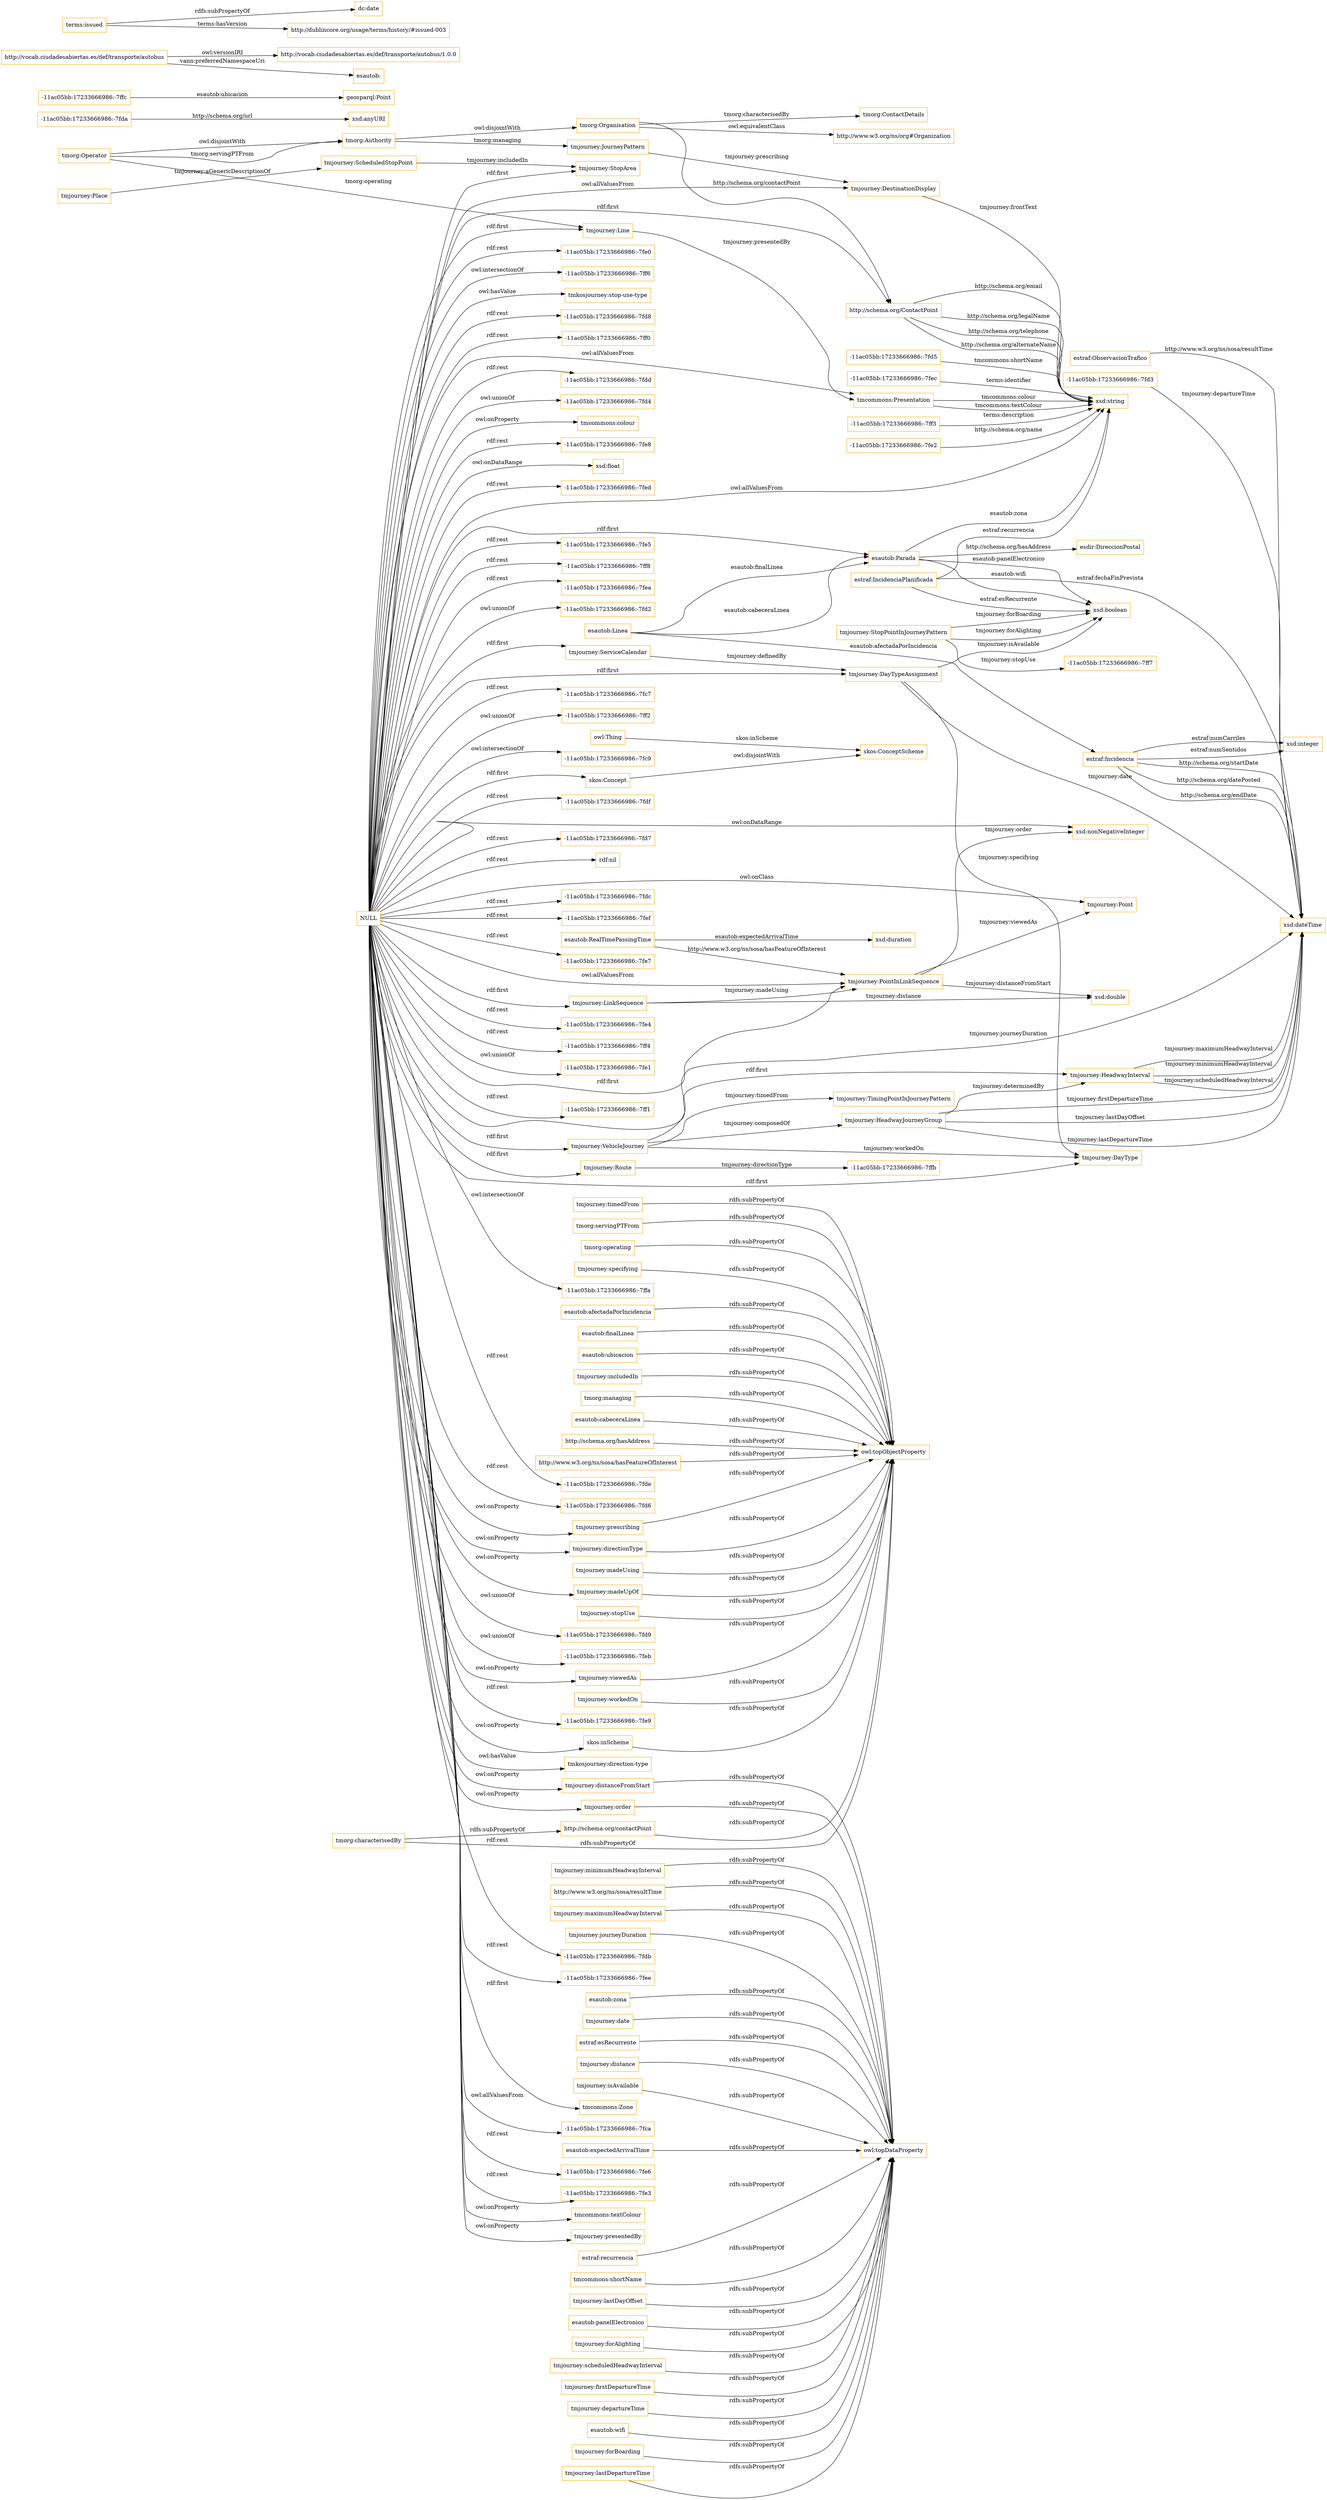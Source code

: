 digraph ar2dtool_diagram { 
rankdir=LR;
size="1501"
node [shape = rectangle, color="orange"]; "tmjourney:StopArea" "tmjourney:VehicleJourney" "tmcommons:Presentation" "tmjourney:Line" "-11ac05bb:17233666986:-7fda" "-11ac05bb:17233666986:-7fe2" "esautob:Linea" "tmorg:ContactDetails" "geosparql:Point" "tmorg:Organisation" "tmjourney:DestinationDisplay" "http://schema.org/ContactPoint" "tmjourney:JourneyPattern" "-11ac05bb:17233666986:-7fd5" "tmjourney:Route" "http://www.w3.org/ns/org#Organization" "tmjourney:HeadwayInterval" "-11ac05bb:17233666986:-7fec" "-11ac05bb:17233666986:-7ff3" "skos:ConceptScheme" "esautob:RealTimePassingTime" "tmcommons:Zone" "-11ac05bb:17233666986:-7ffb" "skos:Concept" "tmjourney:StopPointInJourneyPattern" "tmjourney:TimingPointInJourneyPattern" "estraf:IncidenciaPlanificada" "tmorg:Authority" "estraf:Incidencia" "tmjourney:DayTypeAssignment" "tmjourney:HeadwayJourneyGroup" "tmjourney:ServiceCalendar" "esautob:Parada" "-11ac05bb:17233666986:-7fd3" "tmjourney:DayType" "-11ac05bb:17233666986:-7fca" "-11ac05bb:17233666986:-7ff7" "tmjourney:PointInLinkSequence" "tmjourney:Point" "tmjourney:LinkSequence" "tmjourney:ScheduledStopPoint" "tmorg:Operator" ; /*classes style*/
	"estraf:recurrencia" -> "owl:topDataProperty" [ label = "rdfs:subPropertyOf" ];
	"tmjourney:prescribing" -> "owl:topObjectProperty" [ label = "rdfs:subPropertyOf" ];
	"tmorg:Organisation" -> "http://www.w3.org/ns/org#Organization" [ label = "owl:equivalentClass" ];
	"http://vocab.ciudadesabiertas.es/def/transporte/autobus" -> "http://vocab.ciudadesabiertas.es/def/transporte/autobus/1.0.0" [ label = "owl:versionIRI" ];
	"http://vocab.ciudadesabiertas.es/def/transporte/autobus" -> "esautob:" [ label = "vann:preferredNamespaceUri" ];
	"tmcommons:shortName" -> "owl:topDataProperty" [ label = "rdfs:subPropertyOf" ];
	"tmjourney:directionType" -> "owl:topObjectProperty" [ label = "rdfs:subPropertyOf" ];
	"tmorg:Authority" -> "tmorg:Organisation" [ label = "owl:disjointWith" ];
	"tmorg:Operator" -> "tmorg:Authority" [ label = "owl:disjointWith" ];
	"tmjourney:isAvailable" -> "owl:topDataProperty" [ label = "rdfs:subPropertyOf" ];
	"tmjourney:workedOn" -> "owl:topObjectProperty" [ label = "rdfs:subPropertyOf" ];
	"esautob:expectedArrivalTime" -> "owl:topDataProperty" [ label = "rdfs:subPropertyOf" ];
	"tmjourney:timedFrom" -> "owl:topObjectProperty" [ label = "rdfs:subPropertyOf" ];
	"tmjourney:lastDayOffset" -> "owl:topDataProperty" [ label = "rdfs:subPropertyOf" ];
	"esautob:panelElectronico" -> "owl:topDataProperty" [ label = "rdfs:subPropertyOf" ];
	"tmjourney:forAlighting" -> "owl:topDataProperty" [ label = "rdfs:subPropertyOf" ];
	"tmjourney:scheduledHeadwayInterval" -> "owl:topDataProperty" [ label = "rdfs:subPropertyOf" ];
	"tmorg:servingPTFrom" -> "owl:topObjectProperty" [ label = "rdfs:subPropertyOf" ];
	"tmjourney:distanceFromStart" -> "owl:topDataProperty" [ label = "rdfs:subPropertyOf" ];
	"tmorg:operating" -> "owl:topObjectProperty" [ label = "rdfs:subPropertyOf" ];
	"tmjourney:madeUpOf" -> "owl:topObjectProperty" [ label = "rdfs:subPropertyOf" ];
	"tmjourney:departureTime" -> "owl:topDataProperty" [ label = "rdfs:subPropertyOf" ];
	"http://schema.org/hasAddress" -> "owl:topObjectProperty" [ label = "rdfs:subPropertyOf" ];
	"esautob:wifi" -> "owl:topDataProperty" [ label = "rdfs:subPropertyOf" ];
	"tmjourney:forBoarding" -> "owl:topDataProperty" [ label = "rdfs:subPropertyOf" ];
	"skos:Concept" -> "skos:ConceptScheme" [ label = "owl:disjointWith" ];
	"tmjourney:viewedAs" -> "owl:topObjectProperty" [ label = "rdfs:subPropertyOf" ];
	"tmjourney:lastDepartureTime" -> "owl:topDataProperty" [ label = "rdfs:subPropertyOf" ];
	"http://www.w3.org/ns/sosa/hasFeatureOfInterest" -> "owl:topObjectProperty" [ label = "rdfs:subPropertyOf" ];
	"tmjourney:specifying" -> "owl:topObjectProperty" [ label = "rdfs:subPropertyOf" ];
	"http://www.w3.org/ns/sosa/resultTime" -> "owl:topDataProperty" [ label = "rdfs:subPropertyOf" ];
	"skos:inScheme" -> "owl:topObjectProperty" [ label = "rdfs:subPropertyOf" ];
	"NULL" -> "tmjourney:HeadwayInterval" [ label = "rdf:first" ];
	"NULL" -> "tmcommons:textColour" [ label = "owl:onProperty" ];
	"NULL" -> "tmjourney:presentedBy" [ label = "owl:onProperty" ];
	"NULL" -> "-11ac05bb:17233666986:-7fe0" [ label = "rdf:rest" ];
	"NULL" -> "-11ac05bb:17233666986:-7ff6" [ label = "owl:intersectionOf" ];
	"NULL" -> "skos:Concept" [ label = "rdf:first" ];
	"NULL" -> "tmjourney:directionType" [ label = "owl:onProperty" ];
	"NULL" -> "tmjourney:Point" [ label = "owl:onClass" ];
	"NULL" -> "tmkosjourney:stop-use-type" [ label = "owl:hasValue" ];
	"NULL" -> "-11ac05bb:17233666986:-7fd8" [ label = "rdf:rest" ];
	"NULL" -> "tmjourney:LinkSequence" [ label = "rdf:first" ];
	"NULL" -> "-11ac05bb:17233666986:-7ff0" [ label = "rdf:rest" ];
	"NULL" -> "tmjourney:VehicleJourney" [ label = "rdf:first" ];
	"NULL" -> "tmjourney:distanceFromStart" [ label = "owl:onProperty" ];
	"NULL" -> "tmjourney:StopArea" [ label = "rdf:first" ];
	"NULL" -> "-11ac05bb:17233666986:-7fdd" [ label = "rdf:rest" ];
	"NULL" -> "tmjourney:viewedAs" [ label = "owl:onProperty" ];
	"NULL" -> "tmjourney:PointInLinkSequence" [ label = "owl:allValuesFrom" ];
	"NULL" -> "-11ac05bb:17233666986:-7fd4" [ label = "owl:unionOf" ];
	"NULL" -> "xsd:string" [ label = "owl:allValuesFrom" ];
	"NULL" -> "tmcommons:colour" [ label = "owl:onProperty" ];
	"NULL" -> "-11ac05bb:17233666986:-7fe8" [ label = "rdf:rest" ];
	"NULL" -> "tmjourney:DestinationDisplay" [ label = "owl:allValuesFrom" ];
	"NULL" -> "xsd:float" [ label = "owl:onDataRange" ];
	"NULL" -> "tmcommons:Presentation" [ label = "owl:allValuesFrom" ];
	"NULL" -> "tmjourney:ServiceCalendar" [ label = "rdf:first" ];
	"NULL" -> "-11ac05bb:17233666986:-7fed" [ label = "rdf:rest" ];
	"NULL" -> "-11ac05bb:17233666986:-7fe5" [ label = "rdf:rest" ];
	"NULL" -> "tmjourney:DayTypeAssignment" [ label = "rdf:first" ];
	"NULL" -> "-11ac05bb:17233666986:-7ff8" [ label = "rdf:rest" ];
	"NULL" -> "-11ac05bb:17233666986:-7fea" [ label = "rdf:rest" ];
	"NULL" -> "-11ac05bb:17233666986:-7fd2" [ label = "owl:unionOf" ];
	"NULL" -> "-11ac05bb:17233666986:-7fc7" [ label = "rdf:rest" ];
	"NULL" -> "tmjourney:PointInLinkSequence" [ label = "rdf:first" ];
	"NULL" -> "-11ac05bb:17233666986:-7ff2" [ label = "owl:unionOf" ];
	"NULL" -> "-11ac05bb:17233666986:-7fc9" [ label = "owl:intersectionOf" ];
	"NULL" -> "-11ac05bb:17233666986:-7fdf" [ label = "rdf:rest" ];
	"NULL" -> "-11ac05bb:17233666986:-7fd7" [ label = "rdf:rest" ];
	"NULL" -> "rdf:nil" [ label = "rdf:rest" ];
	"NULL" -> "tmjourney:madeUpOf" [ label = "owl:onProperty" ];
	"NULL" -> "-11ac05bb:17233666986:-7fdc" [ label = "rdf:rest" ];
	"NULL" -> "tmjourney:Line" [ label = "rdf:first" ];
	"NULL" -> "-11ac05bb:17233666986:-7fef" [ label = "rdf:rest" ];
	"NULL" -> "http://schema.org/ContactPoint" [ label = "rdf:first" ];
	"NULL" -> "-11ac05bb:17233666986:-7fe7" [ label = "rdf:rest" ];
	"NULL" -> "tmjourney:order" [ label = "owl:onProperty" ];
	"NULL" -> "tmjourney:DayType" [ label = "rdf:first" ];
	"NULL" -> "-11ac05bb:17233666986:-7fe4" [ label = "rdf:rest" ];
	"NULL" -> "tmcommons:Zone" [ label = "rdf:first" ];
	"NULL" -> "tmjourney:Route" [ label = "rdf:first" ];
	"NULL" -> "-11ac05bb:17233666986:-7ff4" [ label = "rdf:rest" ];
	"NULL" -> "-11ac05bb:17233666986:-7fe1" [ label = "owl:unionOf" ];
	"NULL" -> "-11ac05bb:17233666986:-7fca" [ label = "owl:allValuesFrom" ];
	"NULL" -> "-11ac05bb:17233666986:-7ff1" [ label = "rdf:rest" ];
	"NULL" -> "-11ac05bb:17233666986:-7ffa" [ label = "owl:intersectionOf" ];
	"NULL" -> "-11ac05bb:17233666986:-7fde" [ label = "rdf:rest" ];
	"NULL" -> "-11ac05bb:17233666986:-7fd6" [ label = "rdf:rest" ];
	"NULL" -> "xsd:nonNegativeInteger" [ label = "owl:onDataRange" ];
	"NULL" -> "skos:inScheme" [ label = "owl:onProperty" ];
	"NULL" -> "-11ac05bb:17233666986:-7fd9" [ label = "owl:unionOf" ];
	"NULL" -> "-11ac05bb:17233666986:-7feb" [ label = "owl:unionOf" ];
	"NULL" -> "-11ac05bb:17233666986:-7fe9" [ label = "rdf:rest" ];
	"NULL" -> "tmkosjourney:direction-type" [ label = "owl:hasValue" ];
	"NULL" -> "-11ac05bb:17233666986:-7fdb" [ label = "rdf:rest" ];
	"NULL" -> "-11ac05bb:17233666986:-7fee" [ label = "rdf:rest" ];
	"NULL" -> "-11ac05bb:17233666986:-7fe6" [ label = "rdf:rest" ];
	"NULL" -> "tmjourney:prescribing" [ label = "owl:onProperty" ];
	"NULL" -> "esautob:Parada" [ label = "rdf:first" ];
	"NULL" -> "-11ac05bb:17233666986:-7fe3" [ label = "rdf:rest" ];
	"esautob:zona" -> "owl:topDataProperty" [ label = "rdfs:subPropertyOf" ];
	"tmorg:characterisedBy" -> "http://schema.org/contactPoint" [ label = "rdfs:subPropertyOf" ];
	"tmorg:characterisedBy" -> "owl:topObjectProperty" [ label = "rdfs:subPropertyOf" ];
	"esautob:cabeceraLinea" -> "owl:topObjectProperty" [ label = "rdfs:subPropertyOf" ];
	"tmjourney:date" -> "owl:topDataProperty" [ label = "rdfs:subPropertyOf" ];
	"tmjourney:firstDepartureTime" -> "owl:topDataProperty" [ label = "rdfs:subPropertyOf" ];
	"http://schema.org/contactPoint" -> "owl:topObjectProperty" [ label = "rdfs:subPropertyOf" ];
	"tmjourney:maximumHeadwayInterval" -> "owl:topDataProperty" [ label = "rdfs:subPropertyOf" ];
	"esautob:afectadaPorIncidencia" -> "owl:topObjectProperty" [ label = "rdfs:subPropertyOf" ];
	"esautob:finalLinea" -> "owl:topObjectProperty" [ label = "rdfs:subPropertyOf" ];
	"esautob:ubicacion" -> "owl:topObjectProperty" [ label = "rdfs:subPropertyOf" ];
	"terms:issued" -> "dc:date" [ label = "rdfs:subPropertyOf" ];
	"terms:issued" -> "http://dublincore.org/usage/terms/history/#issued-003" [ label = "terms:hasVersion" ];
	"tmjourney:includedIn" -> "owl:topObjectProperty" [ label = "rdfs:subPropertyOf" ];
	"estraf:esRecurrente" -> "owl:topDataProperty" [ label = "rdfs:subPropertyOf" ];
	"tmorg:managing" -> "owl:topObjectProperty" [ label = "rdfs:subPropertyOf" ];
	"tmjourney:minimumHeadwayInterval" -> "owl:topDataProperty" [ label = "rdfs:subPropertyOf" ];
	"tmjourney:order" -> "owl:topDataProperty" [ label = "rdfs:subPropertyOf" ];
	"tmjourney:journeyDuration" -> "owl:topDataProperty" [ label = "rdfs:subPropertyOf" ];
	"tmjourney:madeUsing" -> "owl:topObjectProperty" [ label = "rdfs:subPropertyOf" ];
	"tmjourney:distance" -> "owl:topDataProperty" [ label = "rdfs:subPropertyOf" ];
	"tmjourney:stopUse" -> "owl:topObjectProperty" [ label = "rdfs:subPropertyOf" ];
	"estraf:Incidencia" -> "xsd:dateTime" [ label = "http://schema.org/startDate" ];
	"http://schema.org/ContactPoint" -> "xsd:string" [ label = "http://schema.org/alternateName" ];
	"esautob:Linea" -> "esautob:Parada" [ label = "esautob:finalLinea" ];
	"tmjourney:DayTypeAssignment" -> "tmjourney:DayType" [ label = "tmjourney:specifying" ];
	"tmorg:Operator" -> "tmorg:Authority" [ label = "tmorg:servingPTFrom" ];
	"tmjourney:StopPointInJourneyPattern" -> "xsd:boolean" [ label = "tmjourney:forBoarding" ];
	"tmjourney:HeadwayJourneyGroup" -> "xsd:dateTime" [ label = "tmjourney:firstDepartureTime" ];
	"-11ac05bb:17233666986:-7ff3" -> "xsd:string" [ label = "terms:description" ];
	"tmjourney:PointInLinkSequence" -> "tmjourney:Point" [ label = "tmjourney:viewedAs" ];
	"-11ac05bb:17233666986:-7fda" -> "xsd:anyURI" [ label = "http://schema.org/url" ];
	"esautob:Linea" -> "estraf:Incidencia" [ label = "esautob:afectadaPorIncidencia" ];
	"owl:Thing" -> "skos:ConceptScheme" [ label = "skos:inScheme" ];
	"tmjourney:LinkSequence" -> "tmjourney:PointInLinkSequence" [ label = "tmjourney:madeUsing" ];
	"estraf:IncidenciaPlanificada" -> "xsd:dateTime" [ label = "estraf:fechaFinPrevista" ];
	"http://schema.org/ContactPoint" -> "xsd:string" [ label = "http://schema.org/email" ];
	"tmjourney:HeadwayJourneyGroup" -> "xsd:dateTime" [ label = "tmjourney:lastDayOffset" ];
	"estraf:Incidencia" -> "xsd:dateTime" [ label = "http://schema.org/datePosted" ];
	"tmjourney:HeadwayInterval" -> "xsd:dateTime" [ label = "tmjourney:minimumHeadwayInterval" ];
	"esautob:Linea" -> "esautob:Parada" [ label = "esautob:cabeceraLinea" ];
	"esautob:Parada" -> "xsd:string" [ label = "esautob:zona" ];
	"tmorg:Operator" -> "tmjourney:Line" [ label = "tmorg:operating" ];
	"esautob:RealTimePassingTime" -> "tmjourney:PointInLinkSequence" [ label = "http://www.w3.org/ns/sosa/hasFeatureOfInterest" ];
	"tmjourney:DestinationDisplay" -> "xsd:string" [ label = "tmjourney:frontText" ];
	"tmorg:Organisation" -> "http://schema.org/ContactPoint" [ label = "http://schema.org/contactPoint" ];
	"esautob:Parada" -> "xsd:boolean" [ label = "esautob:wifi" ];
	"estraf:Incidencia" -> "xsd:dateTime" [ label = "http://schema.org/endDate" ];
	"estraf:Incidencia" -> "xsd:integer" [ label = "estraf:numCarriles" ];
	"estraf:ObservacionTrafico" -> "xsd:dateTime" [ label = "http://www.w3.org/ns/sosa/resultTime" ];
	"tmjourney:ScheduledStopPoint" -> "tmjourney:StopArea" [ label = "tmjourney:includedIn" ];
	"tmjourney:DayTypeAssignment" -> "xsd:dateTime" [ label = "tmjourney:date" ];
	"esautob:Parada" -> "esdir:DireccionPostal" [ label = "http://schema.org/hasAddress" ];
	"tmjourney:Line" -> "tmcommons:Presentation" [ label = "tmjourney:presentedBy" ];
	"tmjourney:VehicleJourney" -> "tmjourney:DayType" [ label = "tmjourney:workedOn" ];
	"tmjourney:VehicleJourney" -> "xsd:dateTime" [ label = "tmjourney:journeyDuration" ];
	"tmjourney:StopPointInJourneyPattern" -> "xsd:boolean" [ label = "tmjourney:forAlighting" ];
	"-11ac05bb:17233666986:-7fd3" -> "xsd:dateTime" [ label = "tmjourney:departureTime" ];
	"-11ac05bb:17233666986:-7ffc" -> "geosparql:Point" [ label = "esautob:ubicacion" ];
	"tmjourney:HeadwayJourneyGroup" -> "tmjourney:HeadwayInterval" [ label = "tmjourney:determinedBy" ];
	"tmjourney:HeadwayInterval" -> "xsd:dateTime" [ label = "tmjourney:scheduledHeadwayInterval" ];
	"tmorg:Authority" -> "tmjourney:JourneyPattern" [ label = "tmorg:managing" ];
	"tmjourney:HeadwayJourneyGroup" -> "xsd:dateTime" [ label = "tmjourney:lastDepartureTime" ];
	"tmjourney:HeadwayInterval" -> "xsd:dateTime" [ label = "tmjourney:maximumHeadwayInterval" ];
	"tmjourney:Place" -> "tmjourney:ScheduledStopPoint" [ label = "tmjourney:aGenericDescriptionOf" ];
	"tmjourney:PointInLinkSequence" -> "xsd:double" [ label = "tmjourney:distanceFromStart" ];
	"tmjourney:StopPointInJourneyPattern" -> "-11ac05bb:17233666986:-7ff7" [ label = "tmjourney:stopUse" ];
	"esautob:Parada" -> "xsd:boolean" [ label = "esautob:panelElectronico" ];
	"http://schema.org/ContactPoint" -> "xsd:string" [ label = "http://schema.org/legalName" ];
	"tmjourney:ServiceCalendar" -> "tmjourney:DayTypeAssignment" [ label = "tmjourney:definedBy" ];
	"tmjourney:LinkSequence" -> "xsd:double" [ label = "tmjourney:distance" ];
	"-11ac05bb:17233666986:-7fe2" -> "xsd:string" [ label = "http://schema.org/name" ];
	"tmjourney:PointInLinkSequence" -> "xsd:nonNegativeInteger" [ label = "tmjourney:order" ];
	"tmjourney:VehicleJourney" -> "tmjourney:HeadwayJourneyGroup" [ label = "tmjourney:composedOf" ];
	"estraf:IncidenciaPlanificada" -> "xsd:string" [ label = "estraf:recurrencia" ];
	"tmjourney:JourneyPattern" -> "tmjourney:DestinationDisplay" [ label = "tmjourney:prescribing" ];
	"-11ac05bb:17233666986:-7fec" -> "xsd:string" [ label = "terms:identifier" ];
	"esautob:RealTimePassingTime" -> "xsd:duration" [ label = "esautob:expectedArrivalTime" ];
	"tmjourney:VehicleJourney" -> "tmjourney:TimingPointInJourneyPattern" [ label = "tmjourney:timedFrom" ];
	"tmorg:Organisation" -> "tmorg:ContactDetails" [ label = "tmorg:characterisedBy" ];
	"estraf:Incidencia" -> "xsd:integer" [ label = "estraf:numSentidos" ];
	"tmjourney:DayTypeAssignment" -> "xsd:boolean" [ label = "tmjourney:isAvailable" ];
	"estraf:IncidenciaPlanificada" -> "xsd:boolean" [ label = "estraf:esRecurrente" ];
	"http://schema.org/ContactPoint" -> "xsd:string" [ label = "http://schema.org/telephone" ];
	"tmjourney:Route" -> "-11ac05bb:17233666986:-7ffb" [ label = "tmjourney:directionType" ];
	"tmcommons:Presentation" -> "xsd:string" [ label = "tmcommons:textColour" ];
	"-11ac05bb:17233666986:-7fd5" -> "xsd:string" [ label = "tmcommons:shortName" ];
	"tmcommons:Presentation" -> "xsd:string" [ label = "tmcommons:colour" ];

}
